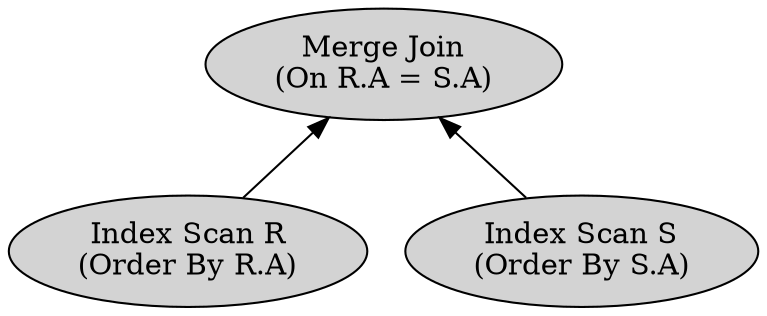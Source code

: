 digraph G {
    rankdir=BT; // Bottom to top layout

    node [shape=ellipse, style=filled];

    MergeJoin [label="Merge Join\n(On R.A = S.A)"];
    IndexScanR [label="Index Scan R\n(Order By R.A)"];
    IndexScanS [label="Index Scan S\n(Order By S.A)"];

    IndexScanR -> MergeJoin;
    IndexScanS -> MergeJoin;
}
